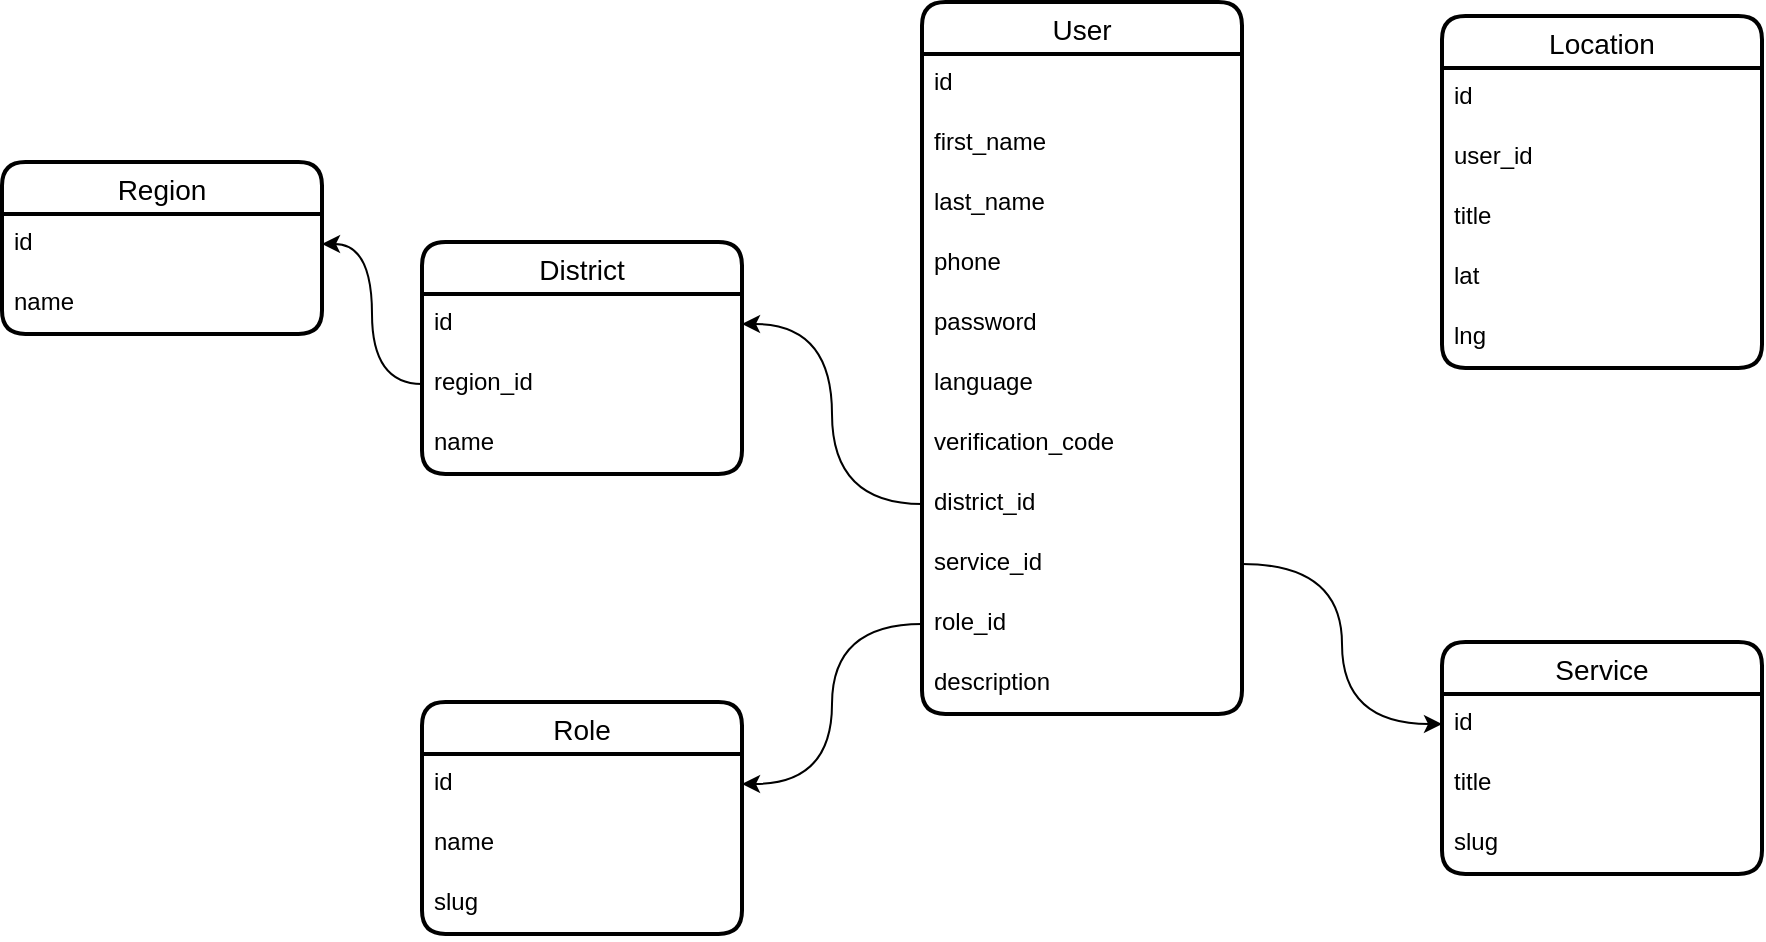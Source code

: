 <mxfile version="22.0.4" type="github">
  <diagram name="Страница — 1" id="2N1QUmSZxT2NIPjGcs7j">
    <mxGraphModel dx="2901" dy="652" grid="1" gridSize="10" guides="1" tooltips="1" connect="1" arrows="1" fold="1" page="1" pageScale="1" pageWidth="827" pageHeight="1169" math="0" shadow="0">
      <root>
        <mxCell id="0" />
        <mxCell id="1" parent="0" />
        <mxCell id="2I3r19eGrK2RQa2vnFou-1" value="User" style="swimlane;fontStyle=0;childLayout=stackLayout;horizontal=1;startSize=26;horizontalStack=0;resizeParent=1;resizeParentMax=0;resizeLast=0;collapsible=1;marginBottom=0;align=center;fontSize=14;strokeWidth=2;rounded=1;shadow=0;glass=0;swimlaneLine=1;" parent="1" vertex="1">
          <mxGeometry x="-1160" y="520" width="160" height="356" as="geometry" />
        </mxCell>
        <mxCell id="2I3r19eGrK2RQa2vnFou-2" value="id" style="text;strokeColor=none;fillColor=none;spacingLeft=4;spacingRight=4;overflow=hidden;rotatable=0;points=[[0,0.5],[1,0.5]];portConstraint=eastwest;fontSize=12;whiteSpace=wrap;html=1;" parent="2I3r19eGrK2RQa2vnFou-1" vertex="1">
          <mxGeometry y="26" width="160" height="30" as="geometry" />
        </mxCell>
        <mxCell id="2I3r19eGrK2RQa2vnFou-3" value="first_name" style="text;strokeColor=none;fillColor=none;spacingLeft=4;spacingRight=4;overflow=hidden;rotatable=0;points=[[0,0.5],[1,0.5]];portConstraint=eastwest;fontSize=12;whiteSpace=wrap;html=1;" parent="2I3r19eGrK2RQa2vnFou-1" vertex="1">
          <mxGeometry y="56" width="160" height="30" as="geometry" />
        </mxCell>
        <mxCell id="lRaPZz0jx-IREIaynewJ-7" value="last_name" style="text;strokeColor=none;fillColor=none;spacingLeft=4;spacingRight=4;overflow=hidden;rotatable=0;points=[[0,0.5],[1,0.5]];portConstraint=eastwest;fontSize=12;whiteSpace=wrap;html=1;" vertex="1" parent="2I3r19eGrK2RQa2vnFou-1">
          <mxGeometry y="86" width="160" height="30" as="geometry" />
        </mxCell>
        <mxCell id="2I3r19eGrK2RQa2vnFou-5" value="phone" style="text;strokeColor=none;fillColor=none;spacingLeft=4;spacingRight=4;overflow=hidden;rotatable=0;points=[[0,0.5],[1,0.5]];portConstraint=eastwest;fontSize=12;whiteSpace=wrap;html=1;" parent="2I3r19eGrK2RQa2vnFou-1" vertex="1">
          <mxGeometry y="116" width="160" height="30" as="geometry" />
        </mxCell>
        <mxCell id="2I3r19eGrK2RQa2vnFou-7" value="password" style="text;strokeColor=none;fillColor=none;spacingLeft=4;spacingRight=4;overflow=hidden;rotatable=0;points=[[0,0.5],[1,0.5]];portConstraint=eastwest;fontSize=12;whiteSpace=wrap;html=1;" parent="2I3r19eGrK2RQa2vnFou-1" vertex="1">
          <mxGeometry y="146" width="160" height="30" as="geometry" />
        </mxCell>
        <mxCell id="lRaPZz0jx-IREIaynewJ-24" value="language" style="text;strokeColor=none;fillColor=none;spacingLeft=4;spacingRight=4;overflow=hidden;rotatable=0;points=[[0,0.5],[1,0.5]];portConstraint=eastwest;fontSize=12;whiteSpace=wrap;html=1;" vertex="1" parent="2I3r19eGrK2RQa2vnFou-1">
          <mxGeometry y="176" width="160" height="30" as="geometry" />
        </mxCell>
        <mxCell id="lRaPZz0jx-IREIaynewJ-1" value="verification_code" style="text;strokeColor=none;fillColor=none;spacingLeft=4;spacingRight=4;overflow=hidden;rotatable=0;points=[[0,0.5],[1,0.5]];portConstraint=eastwest;fontSize=12;whiteSpace=wrap;html=1;" vertex="1" parent="2I3r19eGrK2RQa2vnFou-1">
          <mxGeometry y="206" width="160" height="30" as="geometry" />
        </mxCell>
        <mxCell id="lRaPZz0jx-IREIaynewJ-25" value="district_id" style="text;strokeColor=none;fillColor=none;spacingLeft=4;spacingRight=4;overflow=hidden;rotatable=0;points=[[0,0.5],[1,0.5]];portConstraint=eastwest;fontSize=12;whiteSpace=wrap;html=1;" vertex="1" parent="2I3r19eGrK2RQa2vnFou-1">
          <mxGeometry y="236" width="160" height="30" as="geometry" />
        </mxCell>
        <mxCell id="lRaPZz0jx-IREIaynewJ-27" value="service_id" style="text;strokeColor=none;fillColor=none;spacingLeft=4;spacingRight=4;overflow=hidden;rotatable=0;points=[[0,0.5],[1,0.5]];portConstraint=eastwest;fontSize=12;whiteSpace=wrap;html=1;" vertex="1" parent="2I3r19eGrK2RQa2vnFou-1">
          <mxGeometry y="266" width="160" height="30" as="geometry" />
        </mxCell>
        <mxCell id="2I3r19eGrK2RQa2vnFou-8" value="role_id" style="text;strokeColor=none;fillColor=none;spacingLeft=4;spacingRight=4;overflow=hidden;rotatable=0;points=[[0,0.5],[1,0.5]];portConstraint=eastwest;fontSize=12;whiteSpace=wrap;html=1;" parent="2I3r19eGrK2RQa2vnFou-1" vertex="1">
          <mxGeometry y="296" width="160" height="30" as="geometry" />
        </mxCell>
        <mxCell id="lRaPZz0jx-IREIaynewJ-29" value="description" style="text;strokeColor=none;fillColor=none;spacingLeft=4;spacingRight=4;overflow=hidden;rotatable=0;points=[[0,0.5],[1,0.5]];portConstraint=eastwest;fontSize=12;whiteSpace=wrap;html=1;" vertex="1" parent="2I3r19eGrK2RQa2vnFou-1">
          <mxGeometry y="326" width="160" height="30" as="geometry" />
        </mxCell>
        <mxCell id="2I3r19eGrK2RQa2vnFou-17" value="Service" style="swimlane;fontStyle=0;childLayout=stackLayout;horizontal=1;startSize=26;horizontalStack=0;resizeParent=1;resizeParentMax=0;resizeLast=0;collapsible=1;marginBottom=0;align=center;fontSize=14;strokeWidth=2;rounded=1;shadow=0;glass=0;swimlaneLine=1;" parent="1" vertex="1">
          <mxGeometry x="-900" y="840" width="160" height="116" as="geometry" />
        </mxCell>
        <mxCell id="2I3r19eGrK2RQa2vnFou-18" value="id" style="text;strokeColor=none;fillColor=none;spacingLeft=4;spacingRight=4;overflow=hidden;rotatable=0;points=[[0,0.5],[1,0.5]];portConstraint=eastwest;fontSize=12;whiteSpace=wrap;html=1;" parent="2I3r19eGrK2RQa2vnFou-17" vertex="1">
          <mxGeometry y="26" width="160" height="30" as="geometry" />
        </mxCell>
        <mxCell id="2I3r19eGrK2RQa2vnFou-19" value="title" style="text;strokeColor=none;fillColor=none;spacingLeft=4;spacingRight=4;overflow=hidden;rotatable=0;points=[[0,0.5],[1,0.5]];portConstraint=eastwest;fontSize=12;whiteSpace=wrap;html=1;" parent="2I3r19eGrK2RQa2vnFou-17" vertex="1">
          <mxGeometry y="56" width="160" height="30" as="geometry" />
        </mxCell>
        <mxCell id="2I3r19eGrK2RQa2vnFou-20" value="slug" style="text;strokeColor=none;fillColor=none;spacingLeft=4;spacingRight=4;overflow=hidden;rotatable=0;points=[[0,0.5],[1,0.5]];portConstraint=eastwest;fontSize=12;whiteSpace=wrap;html=1;" parent="2I3r19eGrK2RQa2vnFou-17" vertex="1">
          <mxGeometry y="86" width="160" height="30" as="geometry" />
        </mxCell>
        <mxCell id="lRaPZz0jx-IREIaynewJ-2" value="Role" style="swimlane;fontStyle=0;childLayout=stackLayout;horizontal=1;startSize=26;horizontalStack=0;resizeParent=1;resizeParentMax=0;resizeLast=0;collapsible=1;marginBottom=0;align=center;fontSize=14;strokeWidth=2;rounded=1;shadow=0;glass=0;swimlaneLine=1;" vertex="1" parent="1">
          <mxGeometry x="-1410" y="870" width="160" height="116" as="geometry" />
        </mxCell>
        <mxCell id="lRaPZz0jx-IREIaynewJ-3" value="id" style="text;strokeColor=none;fillColor=none;spacingLeft=4;spacingRight=4;overflow=hidden;rotatable=0;points=[[0,0.5],[1,0.5]];portConstraint=eastwest;fontSize=12;whiteSpace=wrap;html=1;" vertex="1" parent="lRaPZz0jx-IREIaynewJ-2">
          <mxGeometry y="26" width="160" height="30" as="geometry" />
        </mxCell>
        <mxCell id="lRaPZz0jx-IREIaynewJ-4" value="name" style="text;strokeColor=none;fillColor=none;spacingLeft=4;spacingRight=4;overflow=hidden;rotatable=0;points=[[0,0.5],[1,0.5]];portConstraint=eastwest;fontSize=12;whiteSpace=wrap;html=1;" vertex="1" parent="lRaPZz0jx-IREIaynewJ-2">
          <mxGeometry y="56" width="160" height="30" as="geometry" />
        </mxCell>
        <mxCell id="lRaPZz0jx-IREIaynewJ-5" value="slug" style="text;strokeColor=none;fillColor=none;spacingLeft=4;spacingRight=4;overflow=hidden;rotatable=0;points=[[0,0.5],[1,0.5]];portConstraint=eastwest;fontSize=12;whiteSpace=wrap;html=1;" vertex="1" parent="lRaPZz0jx-IREIaynewJ-2">
          <mxGeometry y="86" width="160" height="30" as="geometry" />
        </mxCell>
        <mxCell id="lRaPZz0jx-IREIaynewJ-6" style="edgeStyle=orthogonalEdgeStyle;rounded=0;orthogonalLoop=1;jettySize=auto;html=1;entryX=1;entryY=0.5;entryDx=0;entryDy=0;curved=1;" edge="1" parent="1" source="2I3r19eGrK2RQa2vnFou-8" target="lRaPZz0jx-IREIaynewJ-3">
          <mxGeometry relative="1" as="geometry" />
        </mxCell>
        <mxCell id="lRaPZz0jx-IREIaynewJ-13" value="Region" style="swimlane;fontStyle=0;childLayout=stackLayout;horizontal=1;startSize=26;horizontalStack=0;resizeParent=1;resizeParentMax=0;resizeLast=0;collapsible=1;marginBottom=0;align=center;fontSize=14;strokeWidth=2;rounded=1;shadow=0;glass=0;swimlaneLine=1;" vertex="1" parent="1">
          <mxGeometry x="-1620" y="600" width="160" height="86" as="geometry" />
        </mxCell>
        <mxCell id="lRaPZz0jx-IREIaynewJ-14" value="id" style="text;strokeColor=none;fillColor=none;spacingLeft=4;spacingRight=4;overflow=hidden;rotatable=0;points=[[0,0.5],[1,0.5]];portConstraint=eastwest;fontSize=12;whiteSpace=wrap;html=1;" vertex="1" parent="lRaPZz0jx-IREIaynewJ-13">
          <mxGeometry y="26" width="160" height="30" as="geometry" />
        </mxCell>
        <mxCell id="lRaPZz0jx-IREIaynewJ-15" value="name" style="text;strokeColor=none;fillColor=none;spacingLeft=4;spacingRight=4;overflow=hidden;rotatable=0;points=[[0,0.5],[1,0.5]];portConstraint=eastwest;fontSize=12;whiteSpace=wrap;html=1;" vertex="1" parent="lRaPZz0jx-IREIaynewJ-13">
          <mxGeometry y="56" width="160" height="30" as="geometry" />
        </mxCell>
        <mxCell id="lRaPZz0jx-IREIaynewJ-18" value="District" style="swimlane;fontStyle=0;childLayout=stackLayout;horizontal=1;startSize=26;horizontalStack=0;resizeParent=1;resizeParentMax=0;resizeLast=0;collapsible=1;marginBottom=0;align=center;fontSize=14;strokeWidth=2;rounded=1;shadow=0;glass=0;swimlaneLine=1;" vertex="1" parent="1">
          <mxGeometry x="-1410" y="640" width="160" height="116" as="geometry" />
        </mxCell>
        <mxCell id="lRaPZz0jx-IREIaynewJ-19" value="id" style="text;strokeColor=none;fillColor=none;spacingLeft=4;spacingRight=4;overflow=hidden;rotatable=0;points=[[0,0.5],[1,0.5]];portConstraint=eastwest;fontSize=12;whiteSpace=wrap;html=1;" vertex="1" parent="lRaPZz0jx-IREIaynewJ-18">
          <mxGeometry y="26" width="160" height="30" as="geometry" />
        </mxCell>
        <mxCell id="lRaPZz0jx-IREIaynewJ-20" value="region_id" style="text;strokeColor=none;fillColor=none;spacingLeft=4;spacingRight=4;overflow=hidden;rotatable=0;points=[[0,0.5],[1,0.5]];portConstraint=eastwest;fontSize=12;whiteSpace=wrap;html=1;" vertex="1" parent="lRaPZz0jx-IREIaynewJ-18">
          <mxGeometry y="56" width="160" height="30" as="geometry" />
        </mxCell>
        <mxCell id="lRaPZz0jx-IREIaynewJ-21" value="name" style="text;strokeColor=none;fillColor=none;spacingLeft=4;spacingRight=4;overflow=hidden;rotatable=0;points=[[0,0.5],[1,0.5]];portConstraint=eastwest;fontSize=12;whiteSpace=wrap;html=1;" vertex="1" parent="lRaPZz0jx-IREIaynewJ-18">
          <mxGeometry y="86" width="160" height="30" as="geometry" />
        </mxCell>
        <mxCell id="lRaPZz0jx-IREIaynewJ-23" style="edgeStyle=orthogonalEdgeStyle;rounded=0;orthogonalLoop=1;jettySize=auto;html=1;entryX=1;entryY=0.5;entryDx=0;entryDy=0;curved=1;" edge="1" parent="1" source="lRaPZz0jx-IREIaynewJ-20" target="lRaPZz0jx-IREIaynewJ-14">
          <mxGeometry relative="1" as="geometry" />
        </mxCell>
        <mxCell id="lRaPZz0jx-IREIaynewJ-26" style="edgeStyle=orthogonalEdgeStyle;rounded=0;orthogonalLoop=1;jettySize=auto;html=1;entryX=1;entryY=0.5;entryDx=0;entryDy=0;curved=1;" edge="1" parent="1" source="lRaPZz0jx-IREIaynewJ-25" target="lRaPZz0jx-IREIaynewJ-19">
          <mxGeometry relative="1" as="geometry" />
        </mxCell>
        <mxCell id="lRaPZz0jx-IREIaynewJ-28" style="edgeStyle=orthogonalEdgeStyle;rounded=0;orthogonalLoop=1;jettySize=auto;html=1;entryX=0;entryY=0.5;entryDx=0;entryDy=0;curved=1;" edge="1" parent="1" source="lRaPZz0jx-IREIaynewJ-27" target="2I3r19eGrK2RQa2vnFou-18">
          <mxGeometry relative="1" as="geometry" />
        </mxCell>
        <mxCell id="lRaPZz0jx-IREIaynewJ-30" value="Location" style="swimlane;fontStyle=0;childLayout=stackLayout;horizontal=1;startSize=26;horizontalStack=0;resizeParent=1;resizeParentMax=0;resizeLast=0;collapsible=1;marginBottom=0;align=center;fontSize=14;strokeWidth=2;rounded=1;shadow=0;glass=0;swimlaneLine=1;" vertex="1" parent="1">
          <mxGeometry x="-900" y="527" width="160" height="176" as="geometry" />
        </mxCell>
        <mxCell id="lRaPZz0jx-IREIaynewJ-31" value="id" style="text;strokeColor=none;fillColor=none;spacingLeft=4;spacingRight=4;overflow=hidden;rotatable=0;points=[[0,0.5],[1,0.5]];portConstraint=eastwest;fontSize=12;whiteSpace=wrap;html=1;" vertex="1" parent="lRaPZz0jx-IREIaynewJ-30">
          <mxGeometry y="26" width="160" height="30" as="geometry" />
        </mxCell>
        <mxCell id="lRaPZz0jx-IREIaynewJ-32" value="user_id" style="text;strokeColor=none;fillColor=none;spacingLeft=4;spacingRight=4;overflow=hidden;rotatable=0;points=[[0,0.5],[1,0.5]];portConstraint=eastwest;fontSize=12;whiteSpace=wrap;html=1;" vertex="1" parent="lRaPZz0jx-IREIaynewJ-30">
          <mxGeometry y="56" width="160" height="30" as="geometry" />
        </mxCell>
        <mxCell id="lRaPZz0jx-IREIaynewJ-33" value="title" style="text;strokeColor=none;fillColor=none;spacingLeft=4;spacingRight=4;overflow=hidden;rotatable=0;points=[[0,0.5],[1,0.5]];portConstraint=eastwest;fontSize=12;whiteSpace=wrap;html=1;" vertex="1" parent="lRaPZz0jx-IREIaynewJ-30">
          <mxGeometry y="86" width="160" height="30" as="geometry" />
        </mxCell>
        <mxCell id="lRaPZz0jx-IREIaynewJ-34" value="lat" style="text;strokeColor=none;fillColor=none;spacingLeft=4;spacingRight=4;overflow=hidden;rotatable=0;points=[[0,0.5],[1,0.5]];portConstraint=eastwest;fontSize=12;whiteSpace=wrap;html=1;" vertex="1" parent="lRaPZz0jx-IREIaynewJ-30">
          <mxGeometry y="116" width="160" height="30" as="geometry" />
        </mxCell>
        <mxCell id="lRaPZz0jx-IREIaynewJ-35" value="lng" style="text;strokeColor=none;fillColor=none;spacingLeft=4;spacingRight=4;overflow=hidden;rotatable=0;points=[[0,0.5],[1,0.5]];portConstraint=eastwest;fontSize=12;whiteSpace=wrap;html=1;" vertex="1" parent="lRaPZz0jx-IREIaynewJ-30">
          <mxGeometry y="146" width="160" height="30" as="geometry" />
        </mxCell>
      </root>
    </mxGraphModel>
  </diagram>
</mxfile>
